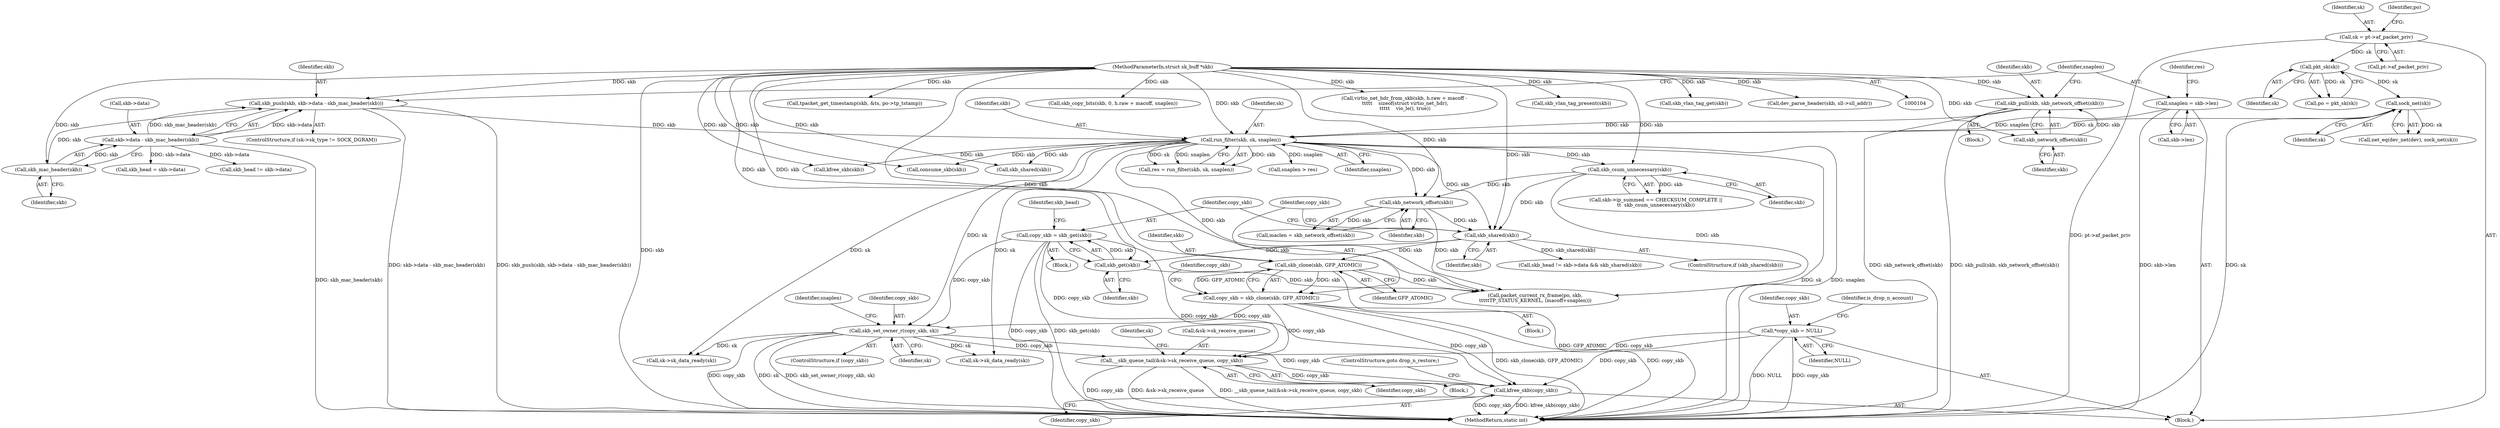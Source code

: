 digraph "0_linux_edbd58be15a957f6a760c4a514cd475217eb97fd@pointer" {
"1000534" [label="(Call,__skb_queue_tail(&sk->sk_receive_queue, copy_skb))"];
"1000378" [label="(Call,copy_skb = skb_get(skb))"];
"1000380" [label="(Call,skb_get(skb))"];
"1000368" [label="(Call,skb_shared(skb))"];
"1000229" [label="(Call,run_filter(skb, sk, snaplen))"];
"1000202" [label="(Call,skb_push(skb, skb->data - skb_mac_header(skb)))"];
"1000208" [label="(Call,skb_mac_header(skb))"];
"1000105" [label="(MethodParameterIn,struct sk_buff *skb)"];
"1000204" [label="(Call,skb->data - skb_mac_header(skb))"];
"1000218" [label="(Call,skb_pull(skb, skb_network_offset(skb)))"];
"1000220" [label="(Call,skb_network_offset(skb))"];
"1000188" [label="(Call,sock_net(sk))"];
"1000181" [label="(Call,pkt_sk(sk))"];
"1000174" [label="(Call,sk = pt->af_packet_priv)"];
"1000222" [label="(Call,snaplen = skb->len)"];
"1000260" [label="(Call,skb_csum_unnecessary(skb))"];
"1000298" [label="(Call,skb_network_offset(skb))"];
"1000389" [label="(Call,skb_set_owner_r(copy_skb, sk))"];
"1000371" [label="(Call,copy_skb = skb_clone(skb, GFP_ATOMIC))"];
"1000373" [label="(Call,skb_clone(skb, GFP_ATOMIC))"];
"1000136" [label="(Call,*copy_skb = NULL)"];
"1001032" [label="(Call,kfree_skb(copy_skb))"];
"1000175" [label="(Identifier,sk)"];
"1000143" [label="(Identifier,is_drop_n_account)"];
"1000180" [label="(Identifier,po)"];
"1000981" [label="(Call,skb_head != skb->data && skb_shared(skb))"];
"1000254" [label="(Call,skb->ip_summed == CHECKSUM_COMPLETE ||\n\t\t  skb_csum_unnecessary(skb))"];
"1000368" [label="(Call,skb_shared(skb))"];
"1000374" [label="(Identifier,skb)"];
"1000483" [label="(Call,packet_current_rx_frame(po, skb,\n\t\t\t\t\tTP_STATUS_KERNEL, (macoff+snaplen)))"];
"1000203" [label="(Identifier,skb)"];
"1000585" [label="(Call,tpacket_get_timestamp(skb, &ts, po->tp_tstamp))"];
"1001030" [label="(Call,sk->sk_data_ready(sk))"];
"1000382" [label="(Call,skb_head = skb->data)"];
"1000372" [label="(Identifier,copy_skb)"];
"1000370" [label="(Block,)"];
"1000209" [label="(Identifier,skb)"];
"1000220" [label="(Call,skb_network_offset(skb))"];
"1000970" [label="(Call,sk->sk_data_ready(sk))"];
"1000982" [label="(Call,skb_head != skb->data)"];
"1000196" [label="(ControlStructure,if (sk->sk_type != SOCK_DGRAM))"];
"1000387" [label="(ControlStructure,if (copy_skb))"];
"1000393" [label="(Identifier,snaplen)"];
"1000261" [label="(Identifier,skb)"];
"1000296" [label="(Call,maclen = skb_network_offset(skb))"];
"1000208" [label="(Call,skb_mac_header(skb))"];
"1000217" [label="(Block,)"];
"1000379" [label="(Identifier,copy_skb)"];
"1000181" [label="(Call,pkt_sk(sk))"];
"1000534" [label="(Call,__skb_queue_tail(&sk->sk_receive_queue, copy_skb))"];
"1000298" [label="(Call,skb_network_offset(skb))"];
"1000136" [label="(Call,*copy_skb = NULL)"];
"1000987" [label="(Call,skb_shared(skb))"];
"1000391" [label="(Identifier,sk)"];
"1000390" [label="(Identifier,copy_skb)"];
"1000572" [label="(Call,skb_copy_bits(skb, 0, h.raw + macoff, snaplen))"];
"1000373" [label="(Call,skb_clone(skb, GFP_ATOMIC))"];
"1000539" [label="(Identifier,copy_skb)"];
"1000232" [label="(Identifier,snaplen)"];
"1000381" [label="(Identifier,skb)"];
"1001035" [label="(MethodReturn,static int)"];
"1000227" [label="(Call,res = run_filter(skb, sk, snaplen))"];
"1000109" [label="(Block,)"];
"1000389" [label="(Call,skb_set_owner_r(copy_skb, sk))"];
"1000230" [label="(Identifier,skb)"];
"1000371" [label="(Call,copy_skb = skb_clone(skb, GFP_ATOMIC))"];
"1000375" [label="(Identifier,GFP_ATOMIC)"];
"1000231" [label="(Identifier,sk)"];
"1000530" [label="(Block,)"];
"1000380" [label="(Call,skb_get(skb))"];
"1000377" [label="(Block,)"];
"1000260" [label="(Call,skb_csum_unnecessary(skb))"];
"1000551" [label="(Call,virtio_net_hdr_from_skb(skb, h.raw + macoff -\n \t\t\t\t\t    sizeof(struct virtio_net_hdr),\n \t\t\t\t\t    vio_le(), true))"];
"1000378" [label="(Call,copy_skb = skb_get(skb))"];
"1001032" [label="(Call,kfree_skb(copy_skb))"];
"1000204" [label="(Call,skb->data - skb_mac_header(skb))"];
"1000185" [label="(Call,net_eq(dev_net(dev), sock_net(sk)))"];
"1000229" [label="(Call,run_filter(skb, sk, snaplen))"];
"1000182" [label="(Identifier,sk)"];
"1000223" [label="(Identifier,snaplen)"];
"1000189" [label="(Identifier,sk)"];
"1000202" [label="(Call,skb_push(skb, skb->data - skb_mac_header(skb)))"];
"1000544" [label="(Identifier,sk)"];
"1000219" [label="(Identifier,skb)"];
"1000224" [label="(Call,skb->len)"];
"1000383" [label="(Identifier,skb_head)"];
"1000712" [label="(Call,skb_vlan_tag_present(skb))"];
"1001033" [label="(Identifier,copy_skb)"];
"1000222" [label="(Call,snaplen = skb->len)"];
"1000266" [label="(Call,snaplen > res)"];
"1000105" [label="(MethodParameterIn,struct sk_buff *skb)"];
"1000205" [label="(Call,skb->data)"];
"1000176" [label="(Call,pt->af_packet_priv)"];
"1001007" [label="(Call,kfree_skb(skb))"];
"1000367" [label="(ControlStructure,if (skb_shared(skb)))"];
"1000228" [label="(Identifier,res)"];
"1001034" [label="(ControlStructure,goto drop_n_restore;)"];
"1000221" [label="(Identifier,skb)"];
"1000174" [label="(Call,sk = pt->af_packet_priv)"];
"1000137" [label="(Identifier,copy_skb)"];
"1000369" [label="(Identifier,skb)"];
"1000535" [label="(Call,&sk->sk_receive_queue)"];
"1000721" [label="(Call,skb_vlan_tag_get(skb))"];
"1000179" [label="(Call,po = pkt_sk(sk))"];
"1000299" [label="(Identifier,skb)"];
"1000138" [label="(Identifier,NULL)"];
"1000388" [label="(Identifier,copy_skb)"];
"1001004" [label="(Call,consume_skb(skb))"];
"1000188" [label="(Call,sock_net(sk))"];
"1000218" [label="(Call,skb_pull(skb, skb_network_offset(skb)))"];
"1000866" [label="(Call,dev_parse_header(skb, sll->sll_addr))"];
"1000534" -> "1000530"  [label="AST: "];
"1000534" -> "1000539"  [label="CFG: "];
"1000535" -> "1000534"  [label="AST: "];
"1000539" -> "1000534"  [label="AST: "];
"1000544" -> "1000534"  [label="CFG: "];
"1000534" -> "1001035"  [label="DDG: __skb_queue_tail(&sk->sk_receive_queue, copy_skb)"];
"1000534" -> "1001035"  [label="DDG: copy_skb"];
"1000534" -> "1001035"  [label="DDG: &sk->sk_receive_queue"];
"1000378" -> "1000534"  [label="DDG: copy_skb"];
"1000389" -> "1000534"  [label="DDG: copy_skb"];
"1000371" -> "1000534"  [label="DDG: copy_skb"];
"1000136" -> "1000534"  [label="DDG: copy_skb"];
"1000534" -> "1001032"  [label="DDG: copy_skb"];
"1000378" -> "1000377"  [label="AST: "];
"1000378" -> "1000380"  [label="CFG: "];
"1000379" -> "1000378"  [label="AST: "];
"1000380" -> "1000378"  [label="AST: "];
"1000383" -> "1000378"  [label="CFG: "];
"1000378" -> "1001035"  [label="DDG: skb_get(skb)"];
"1000378" -> "1001035"  [label="DDG: copy_skb"];
"1000380" -> "1000378"  [label="DDG: skb"];
"1000378" -> "1000389"  [label="DDG: copy_skb"];
"1000378" -> "1001032"  [label="DDG: copy_skb"];
"1000380" -> "1000381"  [label="CFG: "];
"1000381" -> "1000380"  [label="AST: "];
"1000368" -> "1000380"  [label="DDG: skb"];
"1000105" -> "1000380"  [label="DDG: skb"];
"1000380" -> "1000483"  [label="DDG: skb"];
"1000368" -> "1000367"  [label="AST: "];
"1000368" -> "1000369"  [label="CFG: "];
"1000369" -> "1000368"  [label="AST: "];
"1000372" -> "1000368"  [label="CFG: "];
"1000379" -> "1000368"  [label="CFG: "];
"1000229" -> "1000368"  [label="DDG: skb"];
"1000260" -> "1000368"  [label="DDG: skb"];
"1000298" -> "1000368"  [label="DDG: skb"];
"1000105" -> "1000368"  [label="DDG: skb"];
"1000368" -> "1000373"  [label="DDG: skb"];
"1000368" -> "1000981"  [label="DDG: skb_shared(skb)"];
"1000229" -> "1000227"  [label="AST: "];
"1000229" -> "1000232"  [label="CFG: "];
"1000230" -> "1000229"  [label="AST: "];
"1000231" -> "1000229"  [label="AST: "];
"1000232" -> "1000229"  [label="AST: "];
"1000227" -> "1000229"  [label="CFG: "];
"1000229" -> "1001035"  [label="DDG: sk"];
"1000229" -> "1001035"  [label="DDG: snaplen"];
"1000229" -> "1000227"  [label="DDG: skb"];
"1000229" -> "1000227"  [label="DDG: sk"];
"1000229" -> "1000227"  [label="DDG: snaplen"];
"1000202" -> "1000229"  [label="DDG: skb"];
"1000218" -> "1000229"  [label="DDG: skb"];
"1000105" -> "1000229"  [label="DDG: skb"];
"1000188" -> "1000229"  [label="DDG: sk"];
"1000222" -> "1000229"  [label="DDG: snaplen"];
"1000229" -> "1000260"  [label="DDG: skb"];
"1000229" -> "1000266"  [label="DDG: snaplen"];
"1000229" -> "1000298"  [label="DDG: skb"];
"1000229" -> "1000389"  [label="DDG: sk"];
"1000229" -> "1000483"  [label="DDG: skb"];
"1000229" -> "1000970"  [label="DDG: sk"];
"1000229" -> "1000987"  [label="DDG: skb"];
"1000229" -> "1001004"  [label="DDG: skb"];
"1000229" -> "1001007"  [label="DDG: skb"];
"1000229" -> "1001030"  [label="DDG: sk"];
"1000202" -> "1000196"  [label="AST: "];
"1000202" -> "1000204"  [label="CFG: "];
"1000203" -> "1000202"  [label="AST: "];
"1000204" -> "1000202"  [label="AST: "];
"1000223" -> "1000202"  [label="CFG: "];
"1000202" -> "1001035"  [label="DDG: skb->data - skb_mac_header(skb)"];
"1000202" -> "1001035"  [label="DDG: skb_push(skb, skb->data - skb_mac_header(skb))"];
"1000208" -> "1000202"  [label="DDG: skb"];
"1000105" -> "1000202"  [label="DDG: skb"];
"1000204" -> "1000202"  [label="DDG: skb->data"];
"1000204" -> "1000202"  [label="DDG: skb_mac_header(skb)"];
"1000208" -> "1000204"  [label="AST: "];
"1000208" -> "1000209"  [label="CFG: "];
"1000209" -> "1000208"  [label="AST: "];
"1000204" -> "1000208"  [label="CFG: "];
"1000208" -> "1000204"  [label="DDG: skb"];
"1000105" -> "1000208"  [label="DDG: skb"];
"1000105" -> "1000104"  [label="AST: "];
"1000105" -> "1001035"  [label="DDG: skb"];
"1000105" -> "1000218"  [label="DDG: skb"];
"1000105" -> "1000220"  [label="DDG: skb"];
"1000105" -> "1000260"  [label="DDG: skb"];
"1000105" -> "1000298"  [label="DDG: skb"];
"1000105" -> "1000373"  [label="DDG: skb"];
"1000105" -> "1000483"  [label="DDG: skb"];
"1000105" -> "1000551"  [label="DDG: skb"];
"1000105" -> "1000572"  [label="DDG: skb"];
"1000105" -> "1000585"  [label="DDG: skb"];
"1000105" -> "1000712"  [label="DDG: skb"];
"1000105" -> "1000721"  [label="DDG: skb"];
"1000105" -> "1000866"  [label="DDG: skb"];
"1000105" -> "1000987"  [label="DDG: skb"];
"1000105" -> "1001004"  [label="DDG: skb"];
"1000105" -> "1001007"  [label="DDG: skb"];
"1000205" -> "1000204"  [label="AST: "];
"1000204" -> "1001035"  [label="DDG: skb_mac_header(skb)"];
"1000204" -> "1000382"  [label="DDG: skb->data"];
"1000204" -> "1000982"  [label="DDG: skb->data"];
"1000218" -> "1000217"  [label="AST: "];
"1000218" -> "1000220"  [label="CFG: "];
"1000219" -> "1000218"  [label="AST: "];
"1000220" -> "1000218"  [label="AST: "];
"1000223" -> "1000218"  [label="CFG: "];
"1000218" -> "1001035"  [label="DDG: skb_pull(skb, skb_network_offset(skb))"];
"1000218" -> "1001035"  [label="DDG: skb_network_offset(skb)"];
"1000220" -> "1000218"  [label="DDG: skb"];
"1000220" -> "1000221"  [label="CFG: "];
"1000221" -> "1000220"  [label="AST: "];
"1000188" -> "1000185"  [label="AST: "];
"1000188" -> "1000189"  [label="CFG: "];
"1000189" -> "1000188"  [label="AST: "];
"1000185" -> "1000188"  [label="CFG: "];
"1000188" -> "1001035"  [label="DDG: sk"];
"1000188" -> "1000185"  [label="DDG: sk"];
"1000181" -> "1000188"  [label="DDG: sk"];
"1000181" -> "1000179"  [label="AST: "];
"1000181" -> "1000182"  [label="CFG: "];
"1000182" -> "1000181"  [label="AST: "];
"1000179" -> "1000181"  [label="CFG: "];
"1000181" -> "1000179"  [label="DDG: sk"];
"1000174" -> "1000181"  [label="DDG: sk"];
"1000174" -> "1000109"  [label="AST: "];
"1000174" -> "1000176"  [label="CFG: "];
"1000175" -> "1000174"  [label="AST: "];
"1000176" -> "1000174"  [label="AST: "];
"1000180" -> "1000174"  [label="CFG: "];
"1000174" -> "1001035"  [label="DDG: pt->af_packet_priv"];
"1000222" -> "1000109"  [label="AST: "];
"1000222" -> "1000224"  [label="CFG: "];
"1000223" -> "1000222"  [label="AST: "];
"1000224" -> "1000222"  [label="AST: "];
"1000228" -> "1000222"  [label="CFG: "];
"1000222" -> "1001035"  [label="DDG: skb->len"];
"1000260" -> "1000254"  [label="AST: "];
"1000260" -> "1000261"  [label="CFG: "];
"1000261" -> "1000260"  [label="AST: "];
"1000254" -> "1000260"  [label="CFG: "];
"1000260" -> "1000254"  [label="DDG: skb"];
"1000260" -> "1000298"  [label="DDG: skb"];
"1000260" -> "1000483"  [label="DDG: skb"];
"1000298" -> "1000296"  [label="AST: "];
"1000298" -> "1000299"  [label="CFG: "];
"1000299" -> "1000298"  [label="AST: "];
"1000296" -> "1000298"  [label="CFG: "];
"1000298" -> "1000296"  [label="DDG: skb"];
"1000298" -> "1000483"  [label="DDG: skb"];
"1000389" -> "1000387"  [label="AST: "];
"1000389" -> "1000391"  [label="CFG: "];
"1000390" -> "1000389"  [label="AST: "];
"1000391" -> "1000389"  [label="AST: "];
"1000393" -> "1000389"  [label="CFG: "];
"1000389" -> "1001035"  [label="DDG: skb_set_owner_r(copy_skb, sk)"];
"1000389" -> "1001035"  [label="DDG: copy_skb"];
"1000389" -> "1001035"  [label="DDG: sk"];
"1000371" -> "1000389"  [label="DDG: copy_skb"];
"1000389" -> "1000970"  [label="DDG: sk"];
"1000389" -> "1001030"  [label="DDG: sk"];
"1000389" -> "1001032"  [label="DDG: copy_skb"];
"1000371" -> "1000370"  [label="AST: "];
"1000371" -> "1000373"  [label="CFG: "];
"1000372" -> "1000371"  [label="AST: "];
"1000373" -> "1000371"  [label="AST: "];
"1000388" -> "1000371"  [label="CFG: "];
"1000371" -> "1001035"  [label="DDG: skb_clone(skb, GFP_ATOMIC)"];
"1000371" -> "1001035"  [label="DDG: copy_skb"];
"1000373" -> "1000371"  [label="DDG: skb"];
"1000373" -> "1000371"  [label="DDG: GFP_ATOMIC"];
"1000371" -> "1001032"  [label="DDG: copy_skb"];
"1000373" -> "1000375"  [label="CFG: "];
"1000374" -> "1000373"  [label="AST: "];
"1000375" -> "1000373"  [label="AST: "];
"1000373" -> "1001035"  [label="DDG: GFP_ATOMIC"];
"1000373" -> "1000483"  [label="DDG: skb"];
"1000136" -> "1000109"  [label="AST: "];
"1000136" -> "1000138"  [label="CFG: "];
"1000137" -> "1000136"  [label="AST: "];
"1000138" -> "1000136"  [label="AST: "];
"1000143" -> "1000136"  [label="CFG: "];
"1000136" -> "1001035"  [label="DDG: NULL"];
"1000136" -> "1001035"  [label="DDG: copy_skb"];
"1000136" -> "1001032"  [label="DDG: copy_skb"];
"1001032" -> "1000109"  [label="AST: "];
"1001032" -> "1001033"  [label="CFG: "];
"1001033" -> "1001032"  [label="AST: "];
"1001034" -> "1001032"  [label="CFG: "];
"1001032" -> "1001035"  [label="DDG: copy_skb"];
"1001032" -> "1001035"  [label="DDG: kfree_skb(copy_skb)"];
}

